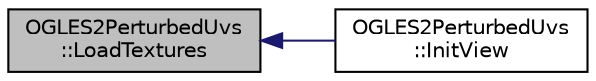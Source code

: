 digraph "OGLES2PerturbedUvs::LoadTextures"
{
  edge [fontname="Helvetica",fontsize="10",labelfontname="Helvetica",labelfontsize="10"];
  node [fontname="Helvetica",fontsize="10",shape=record];
  rankdir="LR";
  Node1 [label="OGLES2PerturbedUvs\l::LoadTextures",height=0.2,width=0.4,color="black", fillcolor="grey75", style="filled", fontcolor="black"];
  Node1 -> Node2 [dir="back",color="midnightblue",fontsize="10",style="solid",fontname="Helvetica"];
  Node2 [label="OGLES2PerturbedUvs\l::InitView",height=0.2,width=0.4,color="black", fillcolor="white", style="filled",URL="$class_o_g_l_e_s2_perturbed_uvs.html#aafd260be0ffc5e2c6b9ae9d5ca1beceb"];
}
